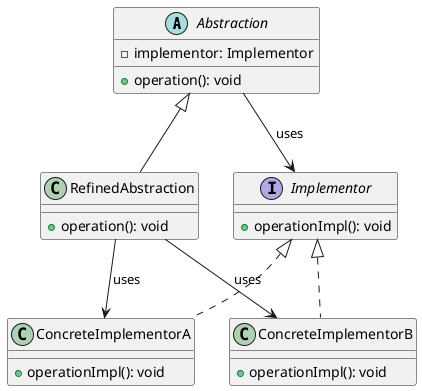 @startuml
abstract class Abstraction {
    -implementor: Implementor
    +operation(): void
}

class RefinedAbstraction extends Abstraction {
    +operation(): void
}

interface Implementor {
    +operationImpl(): void
}

class ConcreteImplementorA implements Implementor {
    +operationImpl(): void
}

class ConcreteImplementorB implements Implementor {
    +operationImpl(): void
}

Abstraction --> Implementor : uses
RefinedAbstraction --> ConcreteImplementorA : uses
RefinedAbstraction --> ConcreteImplementorB : uses
@enduml